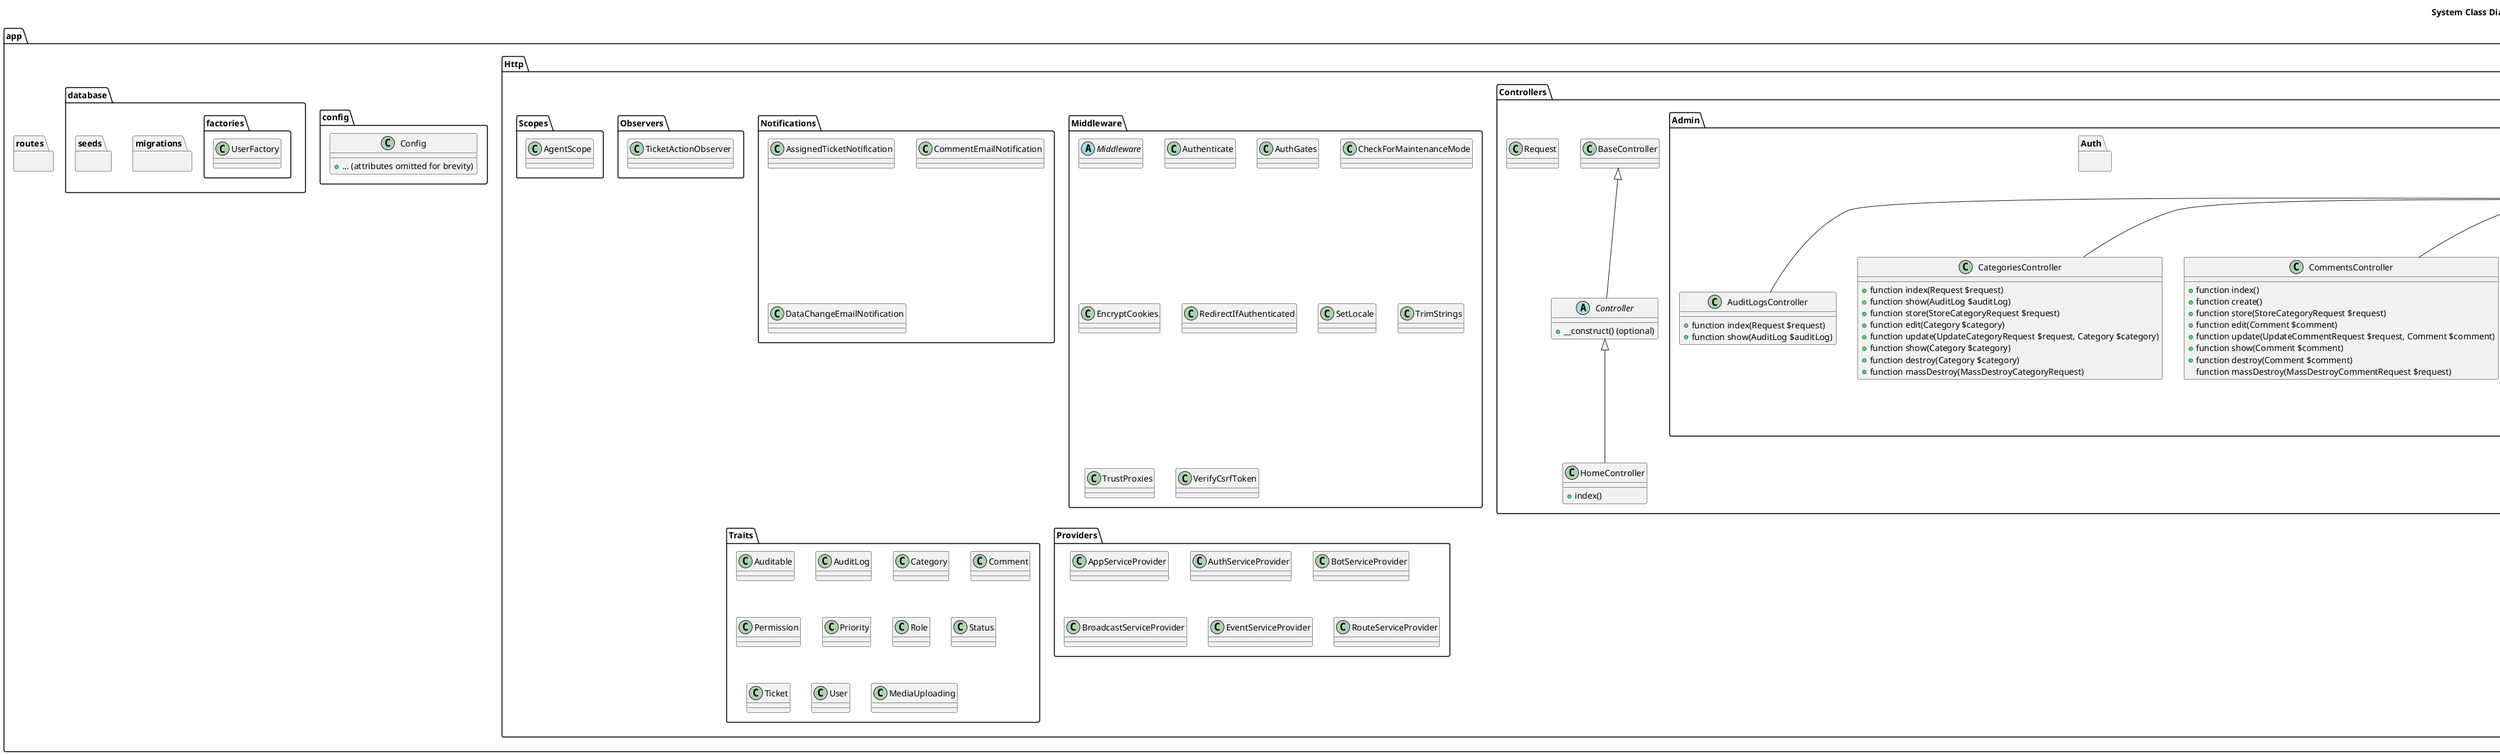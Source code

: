 @startuml
title System Class Diagram

package app {
  package Console {
    class Kernel {
      + schedule(Schedule $schedule)
    }
  }
  package Exceptions {
    class Handler {
      + register()
    }
  }
  package Http {
    package Controllers {
      abstract class Controller extends BaseController {
        + __construct() (optional)
      }
      class HomeController extends Controller {
        + index()
      }
      package Admin {
        class AuditLogsController extends Controller {
          + function index(Request $request)
          +function show(AuditLog $auditLog)
        }
        class CategoriesController extends Controller {
          + function index(Request $request)
          + function show(AuditLog $auditLog)
          + function store(StoreCategoryRequest $request)
			+ function edit(Category $category)
			+ function update(UpdateCategoryRequest $request, Category $category)
			+ function show(Category $category)
			+ function destroy(Category $category)
			+ function massDestroy(MassDestroyCategoryRequest)
        }
        class CommentsController extends Controller {
                    + function index()
					+ function create()
					+ function store(StoreCategoryRequest $request)
					+ function edit(Comment $comment)
					+ function update(UpdateCommentRequest $request, Comment $comment)
					+ function show(Comment $comment)
					+ function destroy(Comment $comment)
					function massDestroy(MassDestroyCommentRequest $request)
        }
        class HomeController extends Controller {
                    +function index()
        }
        class PermissionsController  extends Controller {
            					+function index()
					+function create()
					+function store(StorePermissionRequest $request)
					+function edit(Permission $permission)
					+function update(UpdatePermissionRequest $request, Permission $permission)
					+function show(Permission $permission)
					+function destroy(Permission $permission)
					+function massDestroy(MassDestroyPermissionRequest $request)
        }
        class PrioritiesController extends Controller {
            					+function index()
					+function create()
					+function store(StorePriorityRequest $request)
					+function edit(Priority $priority)
					+function update(UpdatePriorityRequest $request, Priority $priority)
					+function show(Priority $priority)
					+function destroy(Priority $priority)
					+function massDestroy(MassDestroyPriorityRequest $request)
        }
        class RolesController extends Controller {
					+function index()
					+function create()
					+function store(StoreRoleRequest $request)
					+function edit(Role $role)
					+function update(UpdateRoleRequest $request, Role $role)
					+function show(Role $role)
					+function destroy(Role $role)
					+function massDestroy(MassDestroyRoleRequest $request)
        }
        class PermissionsController extends Controller {
                    +function index()
					+function create()
					+function store(StoreRoleRequest $request)
					+function edit(Role $role)
					+function update(UpdateRoleRequest $request, Role $role)
					+function show(Role $role)
					+function destroy(Role $role)
					+function massDestroy(MassDestroyRoleRequest $request)
        }
        class StatusesController  extends Controller {
            +function index()
					+function create()
					+function store(StoreStatusRequest $request)
					+function edit(Status $status)
					+function update(UpdateStatusRequest $request, Status $status)
					+function show(Status $status)
					+function destroy(Status $status)
					+function massDestroy(MassDestroyStatusRequest $request)
        }
        class TicketController  extends Controller {
            					+function create()
					+function store(Request $request)
					+function show(Ticket $ticket)
					+function storeComment(Request $request, Ticket $ticket)
					+function index()
        }
        class TicketsController extends Controller {
            +function index(Request $request)
					+function create()
					+function store(StoreTicketRequest $request)
					+function edit(Ticket $ticket)
					+function update(UpdateTicketRequest $request, Ticket $ticket)
					+function show(Ticket $ticket)
					+function massDestroy(MassDestroyTicketRequest $request)
					+function storeComment(Request $request, Ticket $ticket)
        }
        class UsersController extends Controller {
            +function index()
					+function create()
					+function store(StoreUserRequest $request)
					+function edit(User $user)
					+function update(UpdateUserRequest $request, User $user)
					+function show(User $user)
					+function destroy(User $user)
					+function massDestroy(MassDestroyUserRequest $request)
        }
      package Api\V1\Admin {

      }
      package Auth {

      }
    }
    class Request
  }
  package Middleware {
    abstract class Middleware
    class Authenticate
    class AuthGates
    class CheckForMaintenanceMode
    class EncryptCookies
    class RedirectIfAuthenticated
    class SetLocale
    class TrimStrings
    class TrustProxies
    class VerifyCsrfToken
  }
  package Notifications {
    class AssignedTicketNotification
    class CommentEmailNotification
    class DataChangeEmailNotification
  }
  package Observers {
    class TicketActionObserver
  }
  package Providers {
    class AppServiceProvider
    class AuthServiceProvider
    class BotServiceProvider
    class BroadcastServiceProvider
    class EventServiceProvider
    class RouteServiceProvider
  }
  package Scopes {
    class AgentScope
  }
  package Traits {
    class Auditable
    class AuditLog
    class Category
    class Comment
    class Permission
    class Priority
    class Role
    class Status
    class Ticket
    class User
    class MediaUploading
  }
}

package config {
  class Config {
    + ... (attributes omitted for brevity)
  }
}

package database {
  package factories {
    class UserFactory
  }
  package migrations {

  }
  package seeds {

  }
}

package routes {

}

@enduml
